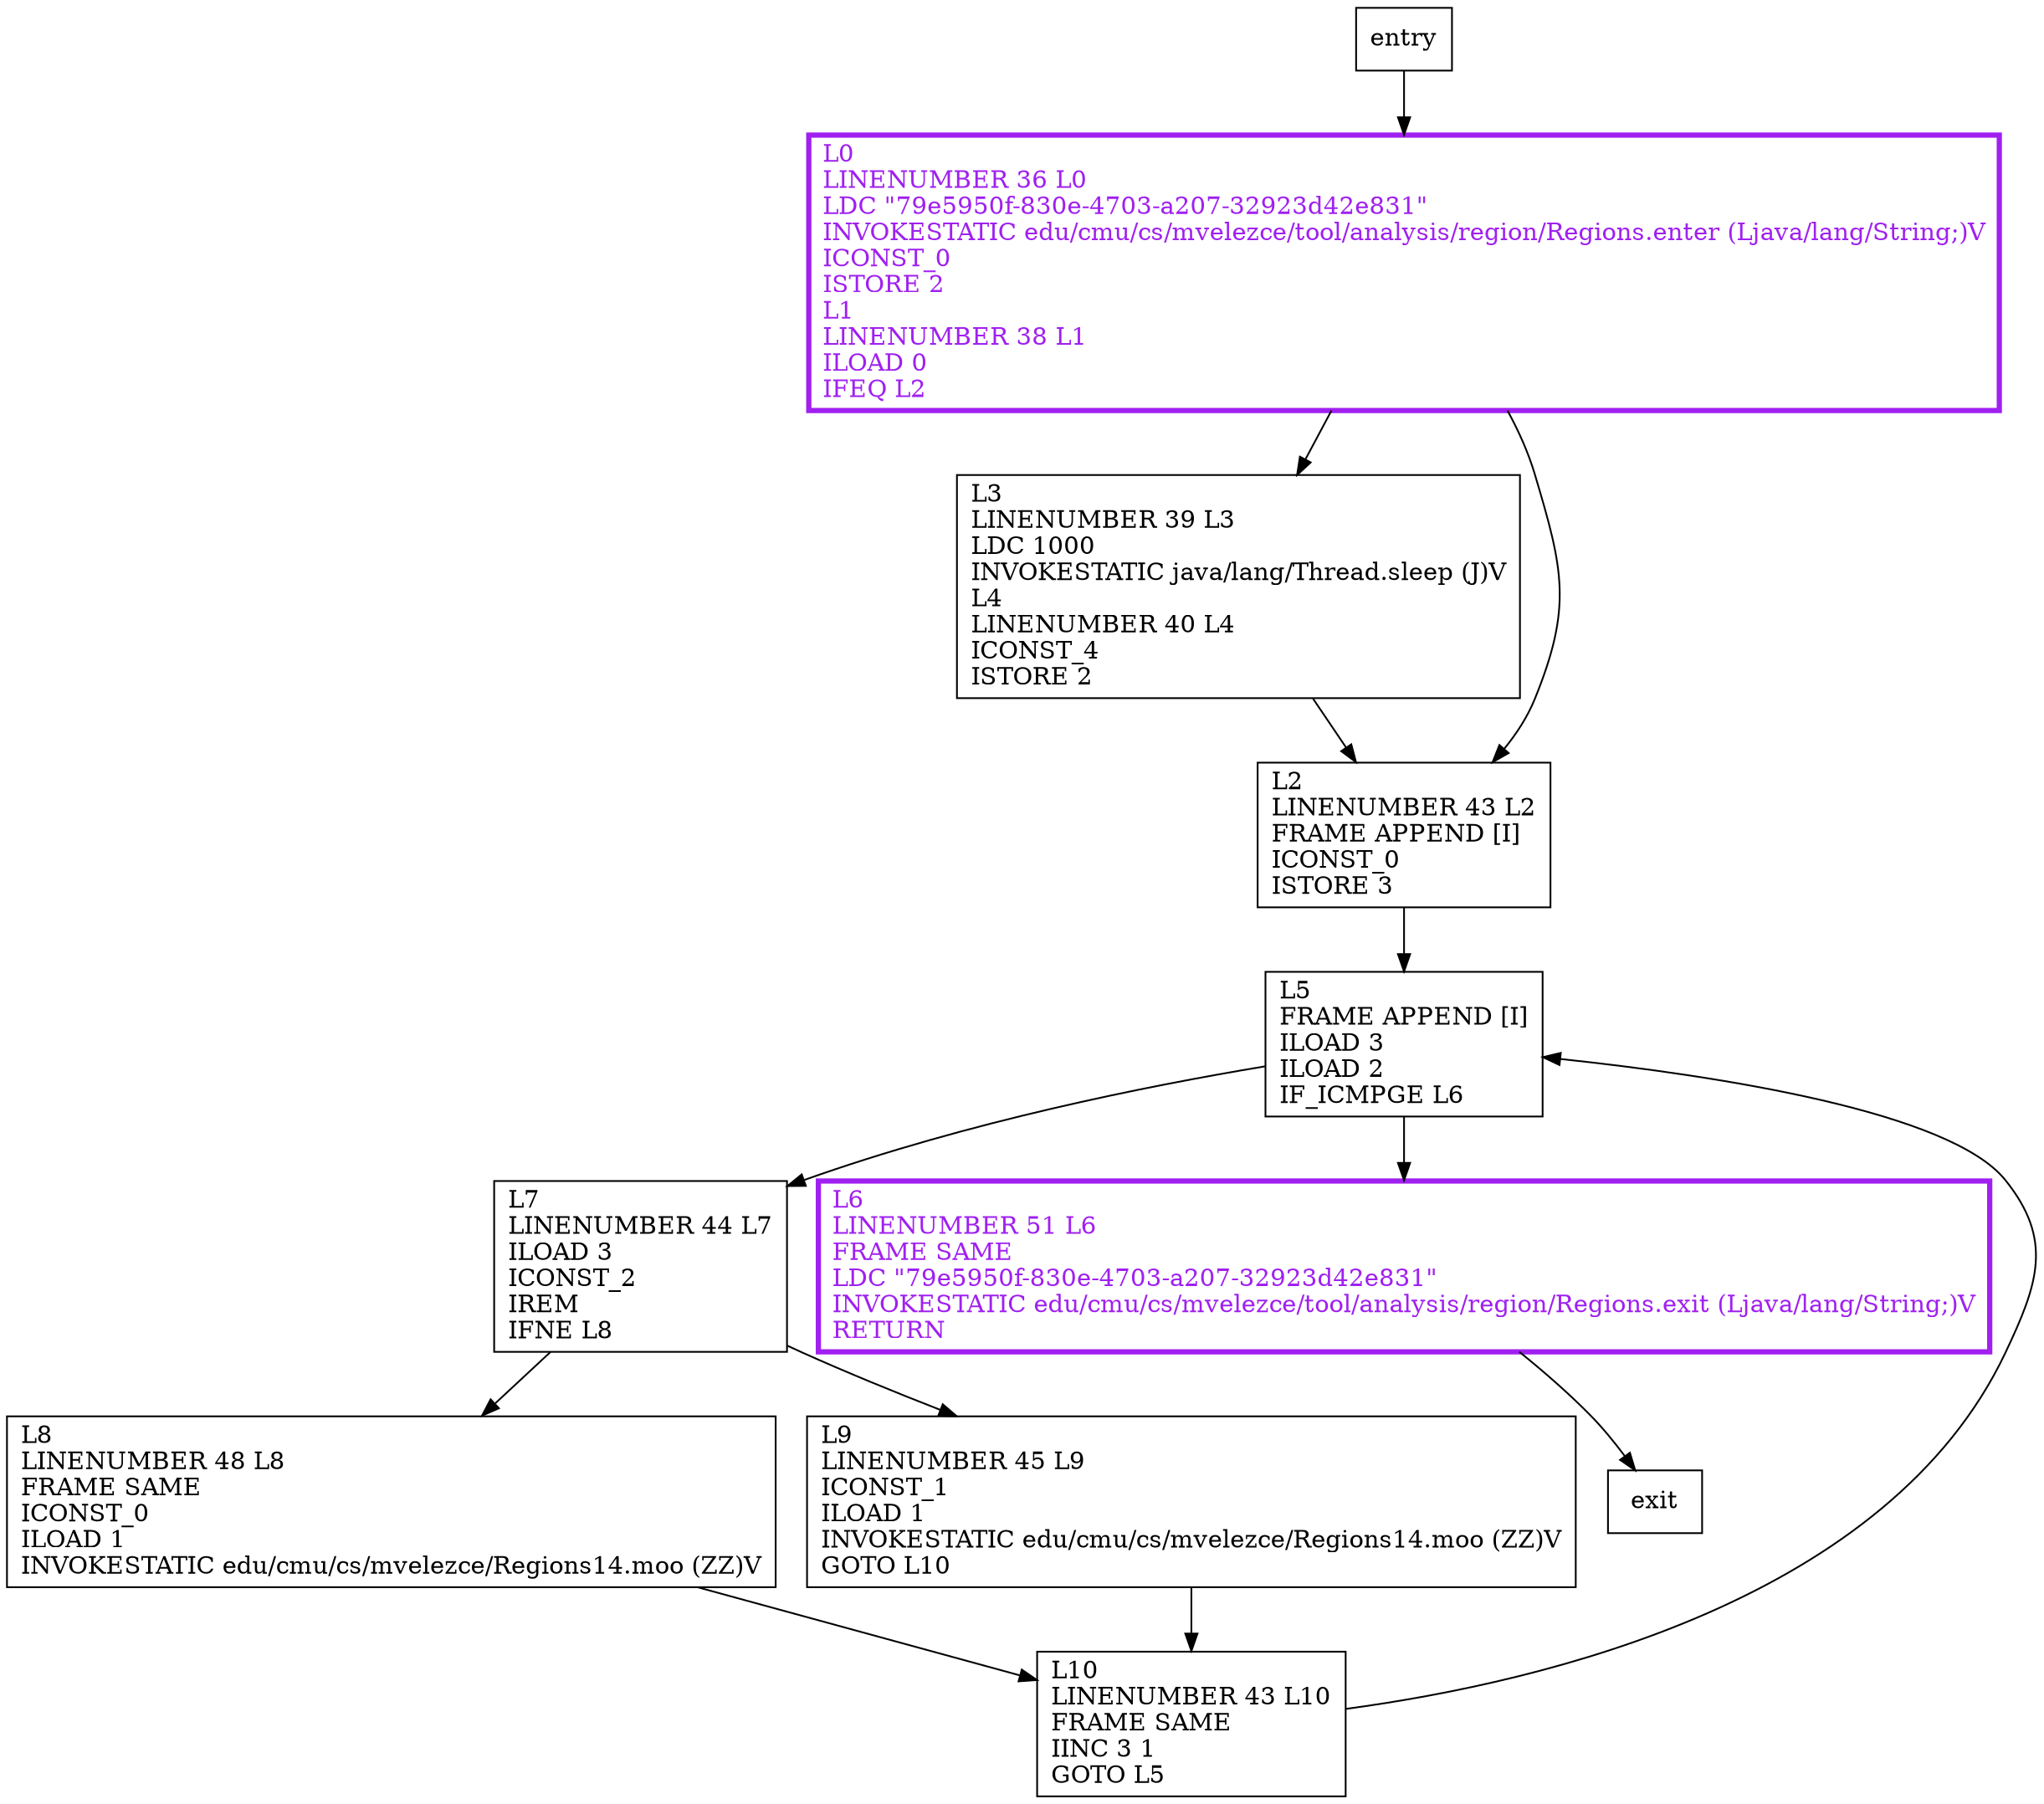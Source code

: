 digraph foo {
node [shape=record];
684228856 [label="L3\lLINENUMBER 39 L3\lLDC 1000\lINVOKESTATIC java/lang/Thread.sleep (J)V\lL4\lLINENUMBER 40 L4\lICONST_4\lISTORE 2\l"];
384295420 [label="L0\lLINENUMBER 36 L0\lLDC \"79e5950f-830e-4703-a207-32923d42e831\"\lINVOKESTATIC edu/cmu/cs/mvelezce/tool/analysis/region/Regions.enter (Ljava/lang/String;)V\lICONST_0\lISTORE 2\lL1\lLINENUMBER 38 L1\lILOAD 0\lIFEQ L2\l"];
981062090 [label="L2\lLINENUMBER 43 L2\lFRAME APPEND [I]\lICONST_0\lISTORE 3\l"];
1902500948 [label="L8\lLINENUMBER 48 L8\lFRAME SAME\lICONST_0\lILOAD 1\lINVOKESTATIC edu/cmu/cs/mvelezce/Regions14.moo (ZZ)V\l"];
1002625373 [label="L5\lFRAME APPEND [I]\lILOAD 3\lILOAD 2\lIF_ICMPGE L6\l"];
99003043 [label="L7\lLINENUMBER 44 L7\lILOAD 3\lICONST_2\lIREM\lIFNE L8\l"];
188860708 [label="L10\lLINENUMBER 43 L10\lFRAME SAME\lIINC 3 1\lGOTO L5\l"];
491150784 [label="L9\lLINENUMBER 45 L9\lICONST_1\lILOAD 1\lINVOKESTATIC edu/cmu/cs/mvelezce/Regions14.moo (ZZ)V\lGOTO L10\l"];
740771546 [label="L6\lLINENUMBER 51 L6\lFRAME SAME\lLDC \"79e5950f-830e-4703-a207-32923d42e831\"\lINVOKESTATIC edu/cmu/cs/mvelezce/tool/analysis/region/Regions.exit (Ljava/lang/String;)V\lRETURN\l"];
entry;
exit;
entry -> 384295420;
684228856 -> 981062090;
384295420 -> 684228856;
384295420 -> 981062090;
981062090 -> 1002625373;
1902500948 -> 188860708;
1002625373 -> 99003043;
1002625373 -> 740771546;
99003043 -> 1902500948;
99003043 -> 491150784;
188860708 -> 1002625373;
491150784 -> 188860708;
740771546 -> exit;
384295420[fontcolor="purple", penwidth=3, color="purple"];
740771546[fontcolor="purple", penwidth=3, color="purple"];
}
